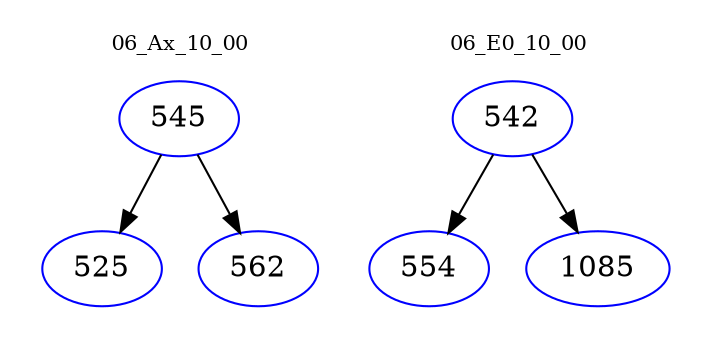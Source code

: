 digraph{
subgraph cluster_0 {
color = white
label = "06_Ax_10_00";
fontsize=10;
T0_545 [label="545", color="blue"]
T0_545 -> T0_525 [color="black"]
T0_525 [label="525", color="blue"]
T0_545 -> T0_562 [color="black"]
T0_562 [label="562", color="blue"]
}
subgraph cluster_1 {
color = white
label = "06_E0_10_00";
fontsize=10;
T1_542 [label="542", color="blue"]
T1_542 -> T1_554 [color="black"]
T1_554 [label="554", color="blue"]
T1_542 -> T1_1085 [color="black"]
T1_1085 [label="1085", color="blue"]
}
}

